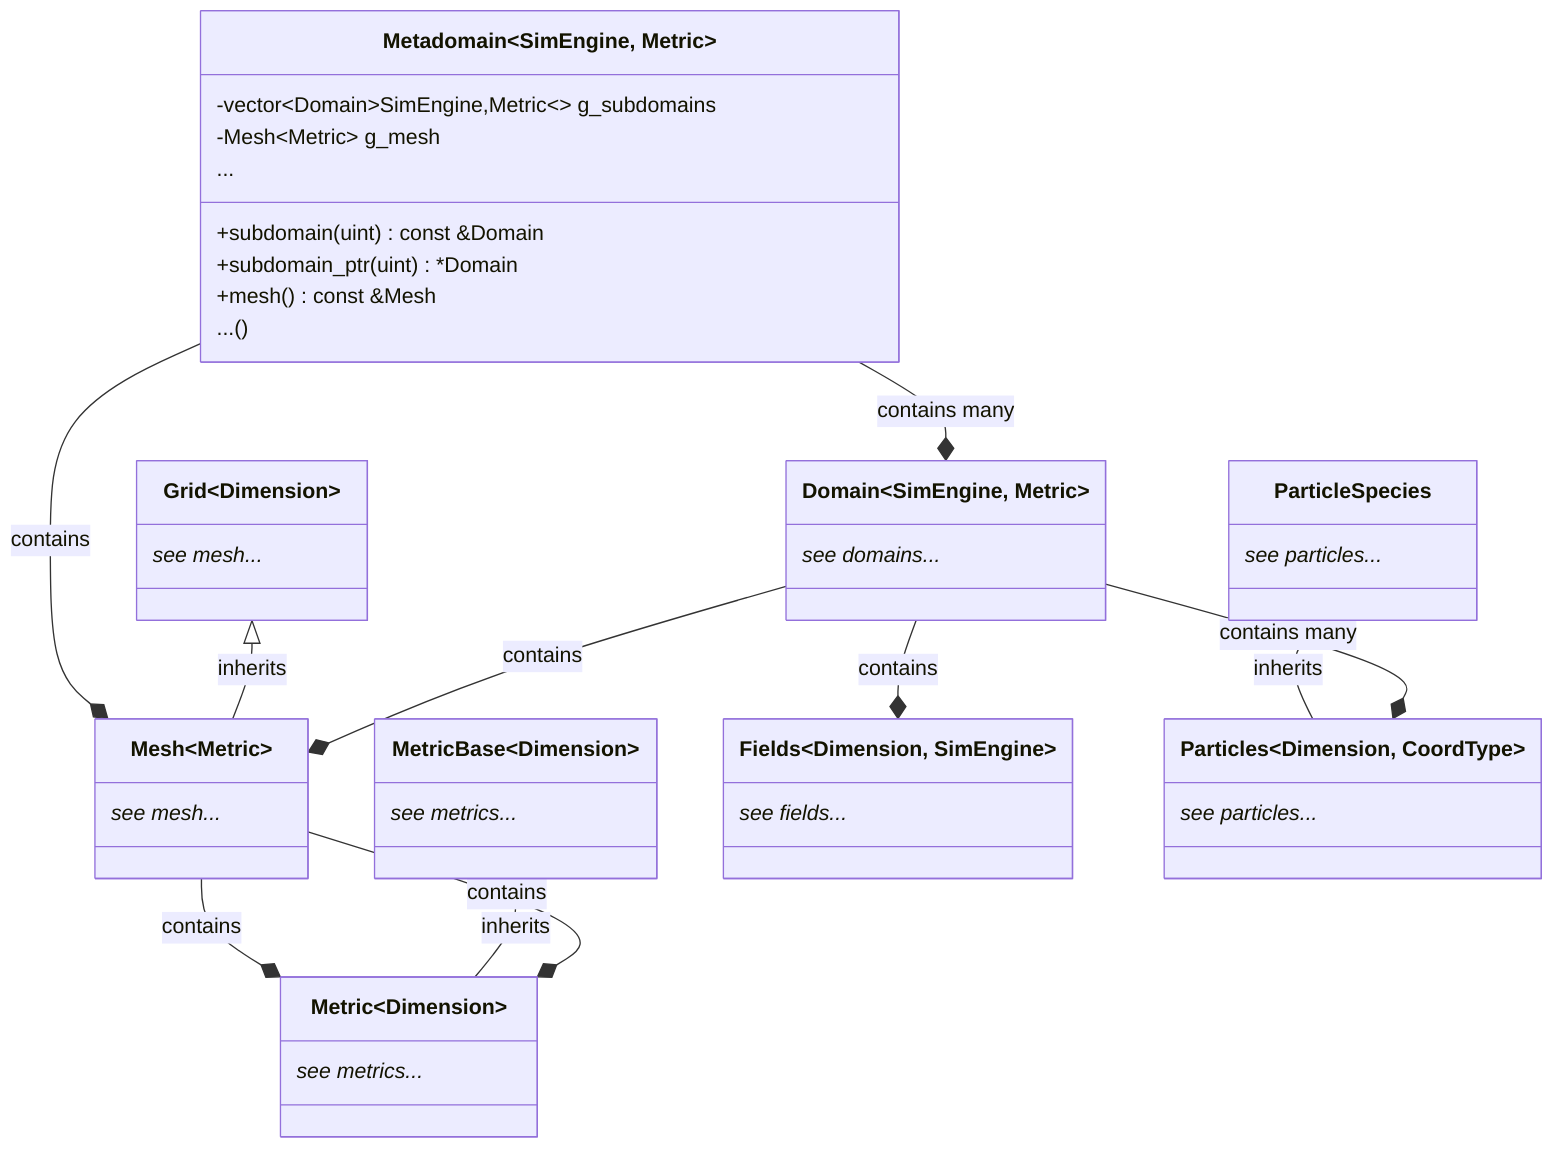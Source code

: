 classDiagram
  direction TB
  class Metadomain~SimEngine, Metric~{
    -vector~Domain~SimEngine,Metric~~ g_subdomains
    -Mesh~Metric~ g_mesh
    ...
    +subdomain(uint) const &Domain
    +subdomain_ptr(uint) *Domain
    +mesh() const &Mesh
    ...()
  }
  class MetricBase~Dimension~{
    see metrics...*
  }
  class Metric~Dimension~{
    see metrics...*
  }
  class Mesh~Metric~{
    see mesh...*
  }
  class Domain~SimEngine, Metric~{
    see domains...*
  }
  class Fields~Dimension, SimEngine~{
    see fields...*
  }
  class Particles~Dimension, CoordType~{
    see particles...*
  }
  class ParticleSpecies {
    see particles...*
  }
  class Grid~Dimension~{
    see mesh...*
  }
  Domain --* Mesh : contains
  Grid <|-- Mesh : inherits
  Mesh --* Metric : contains
  Metadomain --* Domain : contains many
  Metadomain --* Mesh : contains
  Domain --* Fields : contains
  Domain --* Particles : contains many
  
  ParticleSpecies <|-- Particles : inherits
  MetricBase <|-- Metric : inherits
  Mesh --* Metric : contains